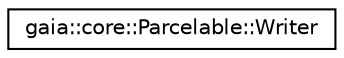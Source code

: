 digraph G
{
  edge [fontname="Helvetica",fontsize="10",labelfontname="Helvetica",labelfontsize="10"];
  node [fontname="Helvetica",fontsize="10",shape=record];
  rankdir=LR;
  Node1 [label="gaia::core::Parcelable::Writer",height=0.2,width=0.4,color="black", fillcolor="white", style="filled",URL="$d9/db6/structgaia_1_1core_1_1_parcelable_1_1_writer.html"];
}
